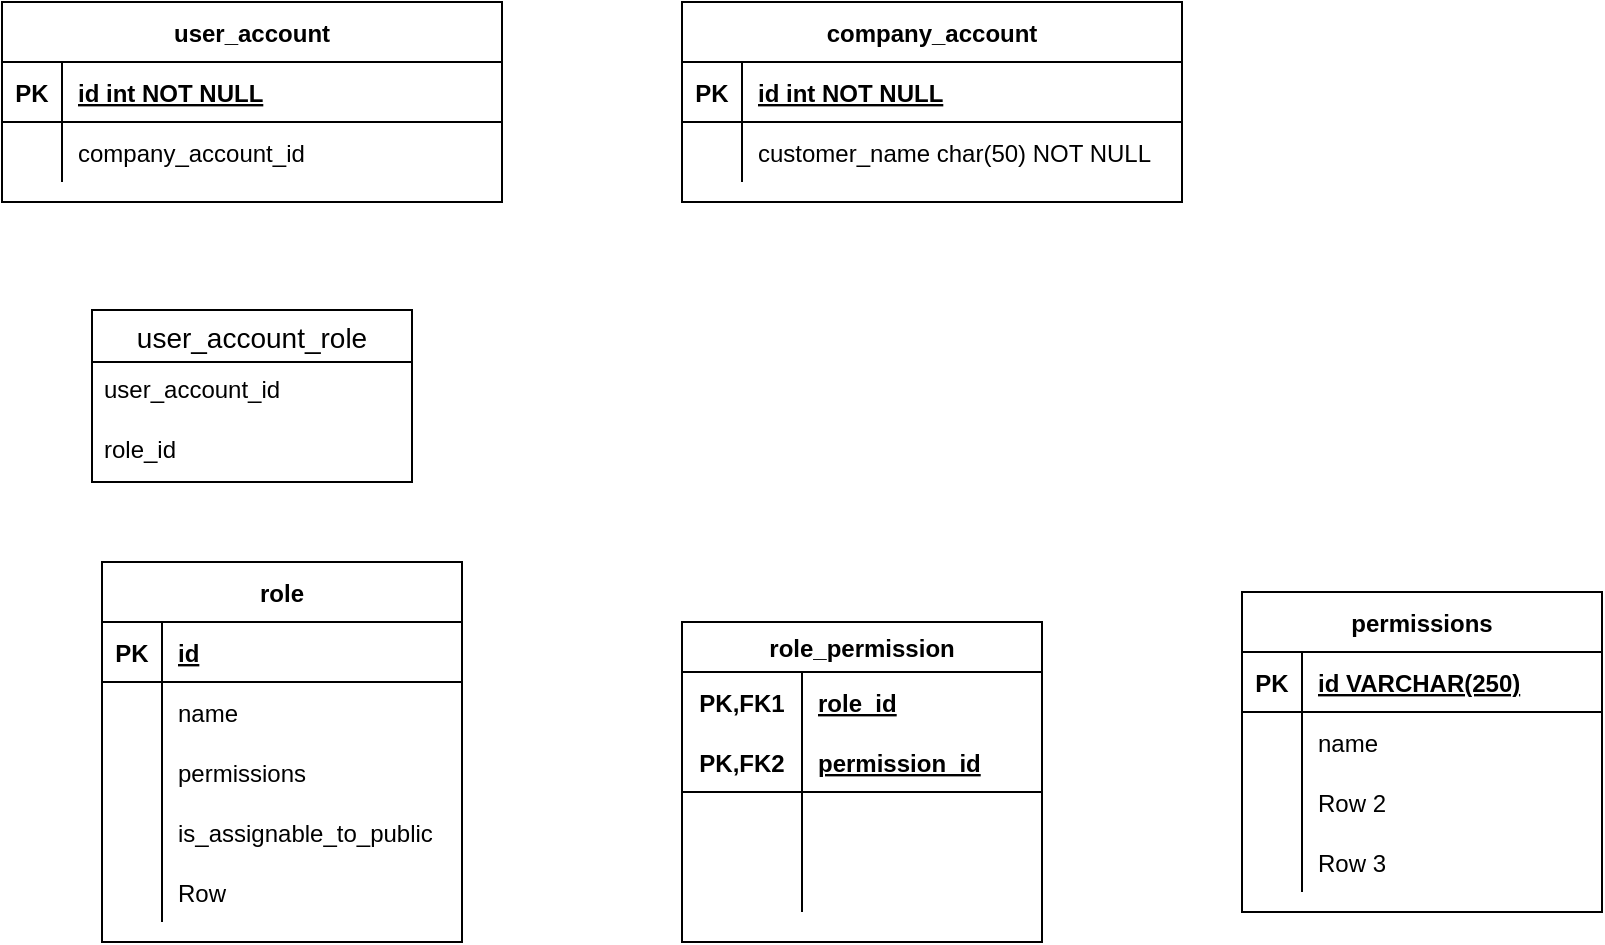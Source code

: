 <mxfile version="14.6.0" type="github">
  <diagram id="R2lEEEUBdFMjLlhIrx00" name="Page-1">
    <mxGraphModel dx="983" dy="1412" grid="1" gridSize="10" guides="1" tooltips="1" connect="1" arrows="1" fold="1" page="1" pageScale="1" pageWidth="850" pageHeight="1100" math="0" shadow="0" extFonts="Permanent Marker^https://fonts.googleapis.com/css?family=Permanent+Marker">
      <root>
        <mxCell id="0" />
        <mxCell id="1" parent="0" />
        <mxCell id="C-vyLk0tnHw3VtMMgP7b-23" value="user_account" style="shape=table;startSize=30;container=1;collapsible=1;childLayout=tableLayout;fixedRows=1;rowLines=0;fontStyle=1;align=center;resizeLast=1;" parent="1" vertex="1">
          <mxGeometry x="20" y="20" width="250" height="100" as="geometry" />
        </mxCell>
        <mxCell id="C-vyLk0tnHw3VtMMgP7b-24" value="" style="shape=partialRectangle;collapsible=0;dropTarget=0;pointerEvents=0;fillColor=none;points=[[0,0.5],[1,0.5]];portConstraint=eastwest;top=0;left=0;right=0;bottom=1;" parent="C-vyLk0tnHw3VtMMgP7b-23" vertex="1">
          <mxGeometry y="30" width="250" height="30" as="geometry" />
        </mxCell>
        <mxCell id="C-vyLk0tnHw3VtMMgP7b-25" value="PK" style="shape=partialRectangle;overflow=hidden;connectable=0;fillColor=none;top=0;left=0;bottom=0;right=0;fontStyle=1;" parent="C-vyLk0tnHw3VtMMgP7b-24" vertex="1">
          <mxGeometry width="30" height="30" as="geometry" />
        </mxCell>
        <mxCell id="C-vyLk0tnHw3VtMMgP7b-26" value="id int NOT NULL " style="shape=partialRectangle;overflow=hidden;connectable=0;fillColor=none;top=0;left=0;bottom=0;right=0;align=left;spacingLeft=6;fontStyle=5;" parent="C-vyLk0tnHw3VtMMgP7b-24" vertex="1">
          <mxGeometry x="30" width="220" height="30" as="geometry" />
        </mxCell>
        <mxCell id="C-vyLk0tnHw3VtMMgP7b-27" value="" style="shape=partialRectangle;collapsible=0;dropTarget=0;pointerEvents=0;fillColor=none;points=[[0,0.5],[1,0.5]];portConstraint=eastwest;top=0;left=0;right=0;bottom=0;" parent="C-vyLk0tnHw3VtMMgP7b-23" vertex="1">
          <mxGeometry y="60" width="250" height="30" as="geometry" />
        </mxCell>
        <mxCell id="C-vyLk0tnHw3VtMMgP7b-28" value="" style="shape=partialRectangle;overflow=hidden;connectable=0;fillColor=none;top=0;left=0;bottom=0;right=0;" parent="C-vyLk0tnHw3VtMMgP7b-27" vertex="1">
          <mxGeometry width="30" height="30" as="geometry" />
        </mxCell>
        <mxCell id="C-vyLk0tnHw3VtMMgP7b-29" value="company_account_id" style="shape=partialRectangle;overflow=hidden;connectable=0;fillColor=none;top=0;left=0;bottom=0;right=0;align=left;spacingLeft=6;" parent="C-vyLk0tnHw3VtMMgP7b-27" vertex="1">
          <mxGeometry x="30" width="220" height="30" as="geometry" />
        </mxCell>
        <mxCell id="2VuJ3lw6weqD2b-CY0ZA-2" value="role" style="shape=table;startSize=30;container=1;collapsible=1;childLayout=tableLayout;fixedRows=1;rowLines=0;fontStyle=1;align=center;resizeLast=1;" vertex="1" parent="1">
          <mxGeometry x="70" y="300" width="180" height="190" as="geometry" />
        </mxCell>
        <mxCell id="2VuJ3lw6weqD2b-CY0ZA-3" value="" style="shape=partialRectangle;collapsible=0;dropTarget=0;pointerEvents=0;fillColor=none;top=0;left=0;bottom=1;right=0;points=[[0,0.5],[1,0.5]];portConstraint=eastwest;" vertex="1" parent="2VuJ3lw6weqD2b-CY0ZA-2">
          <mxGeometry y="30" width="180" height="30" as="geometry" />
        </mxCell>
        <mxCell id="2VuJ3lw6weqD2b-CY0ZA-4" value="PK" style="shape=partialRectangle;connectable=0;fillColor=none;top=0;left=0;bottom=0;right=0;fontStyle=1;overflow=hidden;" vertex="1" parent="2VuJ3lw6weqD2b-CY0ZA-3">
          <mxGeometry width="30" height="30" as="geometry" />
        </mxCell>
        <mxCell id="2VuJ3lw6weqD2b-CY0ZA-5" value="id" style="shape=partialRectangle;connectable=0;fillColor=none;top=0;left=0;bottom=0;right=0;align=left;spacingLeft=6;fontStyle=5;overflow=hidden;" vertex="1" parent="2VuJ3lw6weqD2b-CY0ZA-3">
          <mxGeometry x="30" width="150" height="30" as="geometry" />
        </mxCell>
        <mxCell id="2VuJ3lw6weqD2b-CY0ZA-6" value="" style="shape=partialRectangle;collapsible=0;dropTarget=0;pointerEvents=0;fillColor=none;top=0;left=0;bottom=0;right=0;points=[[0,0.5],[1,0.5]];portConstraint=eastwest;" vertex="1" parent="2VuJ3lw6weqD2b-CY0ZA-2">
          <mxGeometry y="60" width="180" height="30" as="geometry" />
        </mxCell>
        <mxCell id="2VuJ3lw6weqD2b-CY0ZA-7" value="" style="shape=partialRectangle;connectable=0;fillColor=none;top=0;left=0;bottom=0;right=0;editable=1;overflow=hidden;" vertex="1" parent="2VuJ3lw6weqD2b-CY0ZA-6">
          <mxGeometry width="30" height="30" as="geometry" />
        </mxCell>
        <mxCell id="2VuJ3lw6weqD2b-CY0ZA-8" value="name" style="shape=partialRectangle;connectable=0;fillColor=none;top=0;left=0;bottom=0;right=0;align=left;spacingLeft=6;overflow=hidden;" vertex="1" parent="2VuJ3lw6weqD2b-CY0ZA-6">
          <mxGeometry x="30" width="150" height="30" as="geometry" />
        </mxCell>
        <mxCell id="2VuJ3lw6weqD2b-CY0ZA-12" value="" style="shape=partialRectangle;collapsible=0;dropTarget=0;pointerEvents=0;fillColor=none;top=0;left=0;bottom=0;right=0;points=[[0,0.5],[1,0.5]];portConstraint=eastwest;" vertex="1" parent="2VuJ3lw6weqD2b-CY0ZA-2">
          <mxGeometry y="90" width="180" height="30" as="geometry" />
        </mxCell>
        <mxCell id="2VuJ3lw6weqD2b-CY0ZA-13" value="" style="shape=partialRectangle;connectable=0;fillColor=none;top=0;left=0;bottom=0;right=0;editable=1;overflow=hidden;" vertex="1" parent="2VuJ3lw6weqD2b-CY0ZA-12">
          <mxGeometry width="30" height="30" as="geometry" />
        </mxCell>
        <mxCell id="2VuJ3lw6weqD2b-CY0ZA-14" value="permissions" style="shape=partialRectangle;connectable=0;fillColor=none;top=0;left=0;bottom=0;right=0;align=left;spacingLeft=6;overflow=hidden;" vertex="1" parent="2VuJ3lw6weqD2b-CY0ZA-12">
          <mxGeometry x="30" width="150" height="30" as="geometry" />
        </mxCell>
        <mxCell id="2VuJ3lw6weqD2b-CY0ZA-26" value="" style="shape=partialRectangle;collapsible=0;dropTarget=0;pointerEvents=0;fillColor=none;top=0;left=0;bottom=0;right=0;points=[[0,0.5],[1,0.5]];portConstraint=eastwest;" vertex="1" parent="2VuJ3lw6weqD2b-CY0ZA-2">
          <mxGeometry y="120" width="180" height="30" as="geometry" />
        </mxCell>
        <mxCell id="2VuJ3lw6weqD2b-CY0ZA-27" value="" style="shape=partialRectangle;connectable=0;fillColor=none;top=0;left=0;bottom=0;right=0;editable=1;overflow=hidden;" vertex="1" parent="2VuJ3lw6weqD2b-CY0ZA-26">
          <mxGeometry width="30" height="30" as="geometry" />
        </mxCell>
        <mxCell id="2VuJ3lw6weqD2b-CY0ZA-28" value="is_assignable_to_public" style="shape=partialRectangle;connectable=0;fillColor=none;top=0;left=0;bottom=0;right=0;align=left;spacingLeft=6;overflow=hidden;" vertex="1" parent="2VuJ3lw6weqD2b-CY0ZA-26">
          <mxGeometry x="30" width="150" height="30" as="geometry" />
        </mxCell>
        <mxCell id="2VuJ3lw6weqD2b-CY0ZA-30" value="" style="shape=partialRectangle;collapsible=0;dropTarget=0;pointerEvents=0;fillColor=none;top=0;left=0;bottom=0;right=0;points=[[0,0.5],[1,0.5]];portConstraint=eastwest;" vertex="1" parent="2VuJ3lw6weqD2b-CY0ZA-2">
          <mxGeometry y="150" width="180" height="30" as="geometry" />
        </mxCell>
        <mxCell id="2VuJ3lw6weqD2b-CY0ZA-31" value="" style="shape=partialRectangle;connectable=0;fillColor=none;top=0;left=0;bottom=0;right=0;editable=1;overflow=hidden;" vertex="1" parent="2VuJ3lw6weqD2b-CY0ZA-30">
          <mxGeometry width="30" height="30" as="geometry" />
        </mxCell>
        <mxCell id="2VuJ3lw6weqD2b-CY0ZA-32" value="Row" style="shape=partialRectangle;connectable=0;fillColor=none;top=0;left=0;bottom=0;right=0;align=left;spacingLeft=6;overflow=hidden;" vertex="1" parent="2VuJ3lw6weqD2b-CY0ZA-30">
          <mxGeometry x="30" width="150" height="30" as="geometry" />
        </mxCell>
        <mxCell id="2VuJ3lw6weqD2b-CY0ZA-15" value="company_account" style="shape=table;startSize=30;container=1;collapsible=1;childLayout=tableLayout;fixedRows=1;rowLines=0;fontStyle=1;align=center;resizeLast=1;" vertex="1" parent="1">
          <mxGeometry x="360" y="20" width="250" height="100" as="geometry" />
        </mxCell>
        <mxCell id="2VuJ3lw6weqD2b-CY0ZA-16" value="" style="shape=partialRectangle;collapsible=0;dropTarget=0;pointerEvents=0;fillColor=none;points=[[0,0.5],[1,0.5]];portConstraint=eastwest;top=0;left=0;right=0;bottom=1;" vertex="1" parent="2VuJ3lw6weqD2b-CY0ZA-15">
          <mxGeometry y="30" width="250" height="30" as="geometry" />
        </mxCell>
        <mxCell id="2VuJ3lw6weqD2b-CY0ZA-17" value="PK" style="shape=partialRectangle;overflow=hidden;connectable=0;fillColor=none;top=0;left=0;bottom=0;right=0;fontStyle=1;" vertex="1" parent="2VuJ3lw6weqD2b-CY0ZA-16">
          <mxGeometry width="30" height="30" as="geometry" />
        </mxCell>
        <mxCell id="2VuJ3lw6weqD2b-CY0ZA-18" value="id int NOT NULL " style="shape=partialRectangle;overflow=hidden;connectable=0;fillColor=none;top=0;left=0;bottom=0;right=0;align=left;spacingLeft=6;fontStyle=5;" vertex="1" parent="2VuJ3lw6weqD2b-CY0ZA-16">
          <mxGeometry x="30" width="220" height="30" as="geometry" />
        </mxCell>
        <mxCell id="2VuJ3lw6weqD2b-CY0ZA-19" value="" style="shape=partialRectangle;collapsible=0;dropTarget=0;pointerEvents=0;fillColor=none;points=[[0,0.5],[1,0.5]];portConstraint=eastwest;top=0;left=0;right=0;bottom=0;" vertex="1" parent="2VuJ3lw6weqD2b-CY0ZA-15">
          <mxGeometry y="60" width="250" height="30" as="geometry" />
        </mxCell>
        <mxCell id="2VuJ3lw6weqD2b-CY0ZA-20" value="" style="shape=partialRectangle;overflow=hidden;connectable=0;fillColor=none;top=0;left=0;bottom=0;right=0;" vertex="1" parent="2VuJ3lw6weqD2b-CY0ZA-19">
          <mxGeometry width="30" height="30" as="geometry" />
        </mxCell>
        <mxCell id="2VuJ3lw6weqD2b-CY0ZA-21" value="customer_name char(50) NOT NULL" style="shape=partialRectangle;overflow=hidden;connectable=0;fillColor=none;top=0;left=0;bottom=0;right=0;align=left;spacingLeft=6;" vertex="1" parent="2VuJ3lw6weqD2b-CY0ZA-19">
          <mxGeometry x="30" width="220" height="30" as="geometry" />
        </mxCell>
        <mxCell id="2VuJ3lw6weqD2b-CY0ZA-22" value="user_account_role" style="swimlane;fontStyle=0;childLayout=stackLayout;horizontal=1;startSize=26;horizontalStack=0;resizeParent=1;resizeParentMax=0;resizeLast=0;collapsible=1;marginBottom=0;align=center;fontSize=14;" vertex="1" parent="1">
          <mxGeometry x="65" y="174" width="160" height="86" as="geometry" />
        </mxCell>
        <mxCell id="2VuJ3lw6weqD2b-CY0ZA-23" value="user_account_id" style="text;strokeColor=none;fillColor=none;spacingLeft=4;spacingRight=4;overflow=hidden;rotatable=0;points=[[0,0.5],[1,0.5]];portConstraint=eastwest;fontSize=12;" vertex="1" parent="2VuJ3lw6weqD2b-CY0ZA-22">
          <mxGeometry y="26" width="160" height="30" as="geometry" />
        </mxCell>
        <mxCell id="2VuJ3lw6weqD2b-CY0ZA-24" value="role_id" style="text;strokeColor=none;fillColor=none;spacingLeft=4;spacingRight=4;overflow=hidden;rotatable=0;points=[[0,0.5],[1,0.5]];portConstraint=eastwest;fontSize=12;" vertex="1" parent="2VuJ3lw6weqD2b-CY0ZA-22">
          <mxGeometry y="56" width="160" height="30" as="geometry" />
        </mxCell>
        <mxCell id="2VuJ3lw6weqD2b-CY0ZA-33" value="permissions" style="shape=table;startSize=30;container=1;collapsible=1;childLayout=tableLayout;fixedRows=1;rowLines=0;fontStyle=1;align=center;resizeLast=1;" vertex="1" parent="1">
          <mxGeometry x="640" y="315" width="180" height="160" as="geometry" />
        </mxCell>
        <mxCell id="2VuJ3lw6weqD2b-CY0ZA-34" value="" style="shape=partialRectangle;collapsible=0;dropTarget=0;pointerEvents=0;fillColor=none;top=0;left=0;bottom=1;right=0;points=[[0,0.5],[1,0.5]];portConstraint=eastwest;" vertex="1" parent="2VuJ3lw6weqD2b-CY0ZA-33">
          <mxGeometry y="30" width="180" height="30" as="geometry" />
        </mxCell>
        <mxCell id="2VuJ3lw6weqD2b-CY0ZA-35" value="PK" style="shape=partialRectangle;connectable=0;fillColor=none;top=0;left=0;bottom=0;right=0;fontStyle=1;overflow=hidden;" vertex="1" parent="2VuJ3lw6weqD2b-CY0ZA-34">
          <mxGeometry width="30" height="30" as="geometry" />
        </mxCell>
        <mxCell id="2VuJ3lw6weqD2b-CY0ZA-36" value="id VARCHAR(250)" style="shape=partialRectangle;connectable=0;fillColor=none;top=0;left=0;bottom=0;right=0;align=left;spacingLeft=6;fontStyle=5;overflow=hidden;" vertex="1" parent="2VuJ3lw6weqD2b-CY0ZA-34">
          <mxGeometry x="30" width="150" height="30" as="geometry" />
        </mxCell>
        <mxCell id="2VuJ3lw6weqD2b-CY0ZA-37" value="" style="shape=partialRectangle;collapsible=0;dropTarget=0;pointerEvents=0;fillColor=none;top=0;left=0;bottom=0;right=0;points=[[0,0.5],[1,0.5]];portConstraint=eastwest;" vertex="1" parent="2VuJ3lw6weqD2b-CY0ZA-33">
          <mxGeometry y="60" width="180" height="30" as="geometry" />
        </mxCell>
        <mxCell id="2VuJ3lw6weqD2b-CY0ZA-38" value="" style="shape=partialRectangle;connectable=0;fillColor=none;top=0;left=0;bottom=0;right=0;editable=1;overflow=hidden;" vertex="1" parent="2VuJ3lw6weqD2b-CY0ZA-37">
          <mxGeometry width="30" height="30" as="geometry" />
        </mxCell>
        <mxCell id="2VuJ3lw6weqD2b-CY0ZA-39" value="name" style="shape=partialRectangle;connectable=0;fillColor=none;top=0;left=0;bottom=0;right=0;align=left;spacingLeft=6;overflow=hidden;" vertex="1" parent="2VuJ3lw6weqD2b-CY0ZA-37">
          <mxGeometry x="30" width="150" height="30" as="geometry" />
        </mxCell>
        <mxCell id="2VuJ3lw6weqD2b-CY0ZA-40" value="" style="shape=partialRectangle;collapsible=0;dropTarget=0;pointerEvents=0;fillColor=none;top=0;left=0;bottom=0;right=0;points=[[0,0.5],[1,0.5]];portConstraint=eastwest;" vertex="1" parent="2VuJ3lw6weqD2b-CY0ZA-33">
          <mxGeometry y="90" width="180" height="30" as="geometry" />
        </mxCell>
        <mxCell id="2VuJ3lw6weqD2b-CY0ZA-41" value="" style="shape=partialRectangle;connectable=0;fillColor=none;top=0;left=0;bottom=0;right=0;editable=1;overflow=hidden;" vertex="1" parent="2VuJ3lw6weqD2b-CY0ZA-40">
          <mxGeometry width="30" height="30" as="geometry" />
        </mxCell>
        <mxCell id="2VuJ3lw6weqD2b-CY0ZA-42" value="Row 2" style="shape=partialRectangle;connectable=0;fillColor=none;top=0;left=0;bottom=0;right=0;align=left;spacingLeft=6;overflow=hidden;" vertex="1" parent="2VuJ3lw6weqD2b-CY0ZA-40">
          <mxGeometry x="30" width="150" height="30" as="geometry" />
        </mxCell>
        <mxCell id="2VuJ3lw6weqD2b-CY0ZA-43" value="" style="shape=partialRectangle;collapsible=0;dropTarget=0;pointerEvents=0;fillColor=none;top=0;left=0;bottom=0;right=0;points=[[0,0.5],[1,0.5]];portConstraint=eastwest;" vertex="1" parent="2VuJ3lw6weqD2b-CY0ZA-33">
          <mxGeometry y="120" width="180" height="30" as="geometry" />
        </mxCell>
        <mxCell id="2VuJ3lw6weqD2b-CY0ZA-44" value="" style="shape=partialRectangle;connectable=0;fillColor=none;top=0;left=0;bottom=0;right=0;editable=1;overflow=hidden;" vertex="1" parent="2VuJ3lw6weqD2b-CY0ZA-43">
          <mxGeometry width="30" height="30" as="geometry" />
        </mxCell>
        <mxCell id="2VuJ3lw6weqD2b-CY0ZA-45" value="Row 3" style="shape=partialRectangle;connectable=0;fillColor=none;top=0;left=0;bottom=0;right=0;align=left;spacingLeft=6;overflow=hidden;" vertex="1" parent="2VuJ3lw6weqD2b-CY0ZA-43">
          <mxGeometry x="30" width="150" height="30" as="geometry" />
        </mxCell>
        <mxCell id="2VuJ3lw6weqD2b-CY0ZA-51" value="role_permission" style="shape=table;startSize=25;container=1;collapsible=1;childLayout=tableLayout;fixedRows=1;rowLines=0;fontStyle=1;align=center;resizeLast=1;" vertex="1" parent="1">
          <mxGeometry x="360" y="330" width="180" height="160" as="geometry" />
        </mxCell>
        <mxCell id="2VuJ3lw6weqD2b-CY0ZA-52" value="" style="shape=partialRectangle;collapsible=0;dropTarget=0;pointerEvents=0;fillColor=none;top=0;left=0;bottom=0;right=0;points=[[0,0.5],[1,0.5]];portConstraint=eastwest;" vertex="1" parent="2VuJ3lw6weqD2b-CY0ZA-51">
          <mxGeometry y="25" width="180" height="30" as="geometry" />
        </mxCell>
        <mxCell id="2VuJ3lw6weqD2b-CY0ZA-53" value="PK,FK1" style="shape=partialRectangle;connectable=0;fillColor=none;top=0;left=0;bottom=0;right=0;fontStyle=1;overflow=hidden;" vertex="1" parent="2VuJ3lw6weqD2b-CY0ZA-52">
          <mxGeometry width="60" height="30" as="geometry" />
        </mxCell>
        <mxCell id="2VuJ3lw6weqD2b-CY0ZA-54" value="role_id" style="shape=partialRectangle;connectable=0;fillColor=none;top=0;left=0;bottom=0;right=0;align=left;spacingLeft=6;fontStyle=5;overflow=hidden;" vertex="1" parent="2VuJ3lw6weqD2b-CY0ZA-52">
          <mxGeometry x="60" width="120" height="30" as="geometry" />
        </mxCell>
        <mxCell id="2VuJ3lw6weqD2b-CY0ZA-55" value="" style="shape=partialRectangle;collapsible=0;dropTarget=0;pointerEvents=0;fillColor=none;top=0;left=0;bottom=1;right=0;points=[[0,0.5],[1,0.5]];portConstraint=eastwest;" vertex="1" parent="2VuJ3lw6weqD2b-CY0ZA-51">
          <mxGeometry y="55" width="180" height="30" as="geometry" />
        </mxCell>
        <mxCell id="2VuJ3lw6weqD2b-CY0ZA-56" value="PK,FK2" style="shape=partialRectangle;connectable=0;fillColor=none;top=0;left=0;bottom=0;right=0;fontStyle=1;overflow=hidden;" vertex="1" parent="2VuJ3lw6weqD2b-CY0ZA-55">
          <mxGeometry width="60" height="30" as="geometry" />
        </mxCell>
        <mxCell id="2VuJ3lw6weqD2b-CY0ZA-57" value="permission_id" style="shape=partialRectangle;connectable=0;fillColor=none;top=0;left=0;bottom=0;right=0;align=left;spacingLeft=6;fontStyle=5;overflow=hidden;" vertex="1" parent="2VuJ3lw6weqD2b-CY0ZA-55">
          <mxGeometry x="60" width="120" height="30" as="geometry" />
        </mxCell>
        <mxCell id="2VuJ3lw6weqD2b-CY0ZA-58" value="" style="shape=partialRectangle;collapsible=0;dropTarget=0;pointerEvents=0;fillColor=none;top=0;left=0;bottom=0;right=0;points=[[0,0.5],[1,0.5]];portConstraint=eastwest;" vertex="1" parent="2VuJ3lw6weqD2b-CY0ZA-51">
          <mxGeometry y="85" width="180" height="30" as="geometry" />
        </mxCell>
        <mxCell id="2VuJ3lw6weqD2b-CY0ZA-59" value="" style="shape=partialRectangle;connectable=0;fillColor=none;top=0;left=0;bottom=0;right=0;editable=1;overflow=hidden;" vertex="1" parent="2VuJ3lw6weqD2b-CY0ZA-58">
          <mxGeometry width="60" height="30" as="geometry" />
        </mxCell>
        <mxCell id="2VuJ3lw6weqD2b-CY0ZA-60" value="" style="shape=partialRectangle;connectable=0;fillColor=none;top=0;left=0;bottom=0;right=0;align=left;spacingLeft=6;overflow=hidden;" vertex="1" parent="2VuJ3lw6weqD2b-CY0ZA-58">
          <mxGeometry x="60" width="120" height="30" as="geometry" />
        </mxCell>
        <mxCell id="2VuJ3lw6weqD2b-CY0ZA-61" value="" style="shape=partialRectangle;collapsible=0;dropTarget=0;pointerEvents=0;fillColor=none;top=0;left=0;bottom=0;right=0;points=[[0,0.5],[1,0.5]];portConstraint=eastwest;" vertex="1" parent="2VuJ3lw6weqD2b-CY0ZA-51">
          <mxGeometry y="115" width="180" height="30" as="geometry" />
        </mxCell>
        <mxCell id="2VuJ3lw6weqD2b-CY0ZA-62" value="" style="shape=partialRectangle;connectable=0;fillColor=none;top=0;left=0;bottom=0;right=0;editable=1;overflow=hidden;" vertex="1" parent="2VuJ3lw6weqD2b-CY0ZA-61">
          <mxGeometry width="60" height="30" as="geometry" />
        </mxCell>
        <mxCell id="2VuJ3lw6weqD2b-CY0ZA-63" value="" style="shape=partialRectangle;connectable=0;fillColor=none;top=0;left=0;bottom=0;right=0;align=left;spacingLeft=6;overflow=hidden;" vertex="1" parent="2VuJ3lw6weqD2b-CY0ZA-61">
          <mxGeometry x="60" width="120" height="30" as="geometry" />
        </mxCell>
      </root>
    </mxGraphModel>
  </diagram>
</mxfile>

